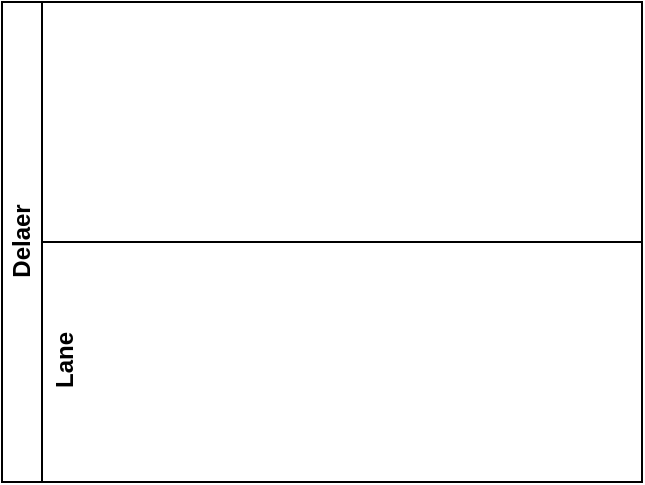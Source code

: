 <mxfile version="12.8.6" type="github">
  <diagram id="bxGah_gDN5B447SxgT9F" name="Page-1">
    <mxGraphModel dx="1038" dy="559" grid="1" gridSize="10" guides="1" tooltips="1" connect="1" arrows="1" fold="1" page="1" pageScale="1" pageWidth="850" pageHeight="1100" math="0" shadow="0">
      <root>
        <mxCell id="0" />
        <mxCell id="1" parent="0" />
        <mxCell id="UtyQ7sNmkvlA4Ji71kfo-1" value="Delaer" style="swimlane;html=1;horizontal=0;startSize=20;" parent="1" vertex="1">
          <mxGeometry x="105" y="60" width="320" height="240" as="geometry" />
        </mxCell>
        <mxCell id="UtyQ7sNmkvlA4Ji71kfo-2" value="Lane" style="swimlane;html=1;horizontal=0;swimlaneLine=0;" parent="UtyQ7sNmkvlA4Ji71kfo-1" vertex="1">
          <mxGeometry x="20" y="120" width="300" height="120" as="geometry" />
        </mxCell>
      </root>
    </mxGraphModel>
  </diagram>
</mxfile>
